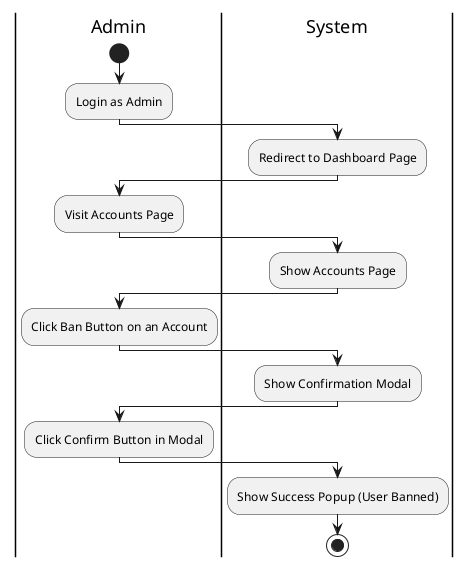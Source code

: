 @startuml Ban User
|Admin|
start
:Login as Admin;
|System|
:Redirect to Dashboard Page;
|Admin|
:Visit Accounts Page;
|System|
:Show Accounts Page;
|Admin|
:Click Ban Button on an Account;
|System|
:Show Confirmation Modal;
|Admin|
:Click Confirm Button in Modal;
|System|
:Show Success Popup (User Banned);
stop
@enduml
